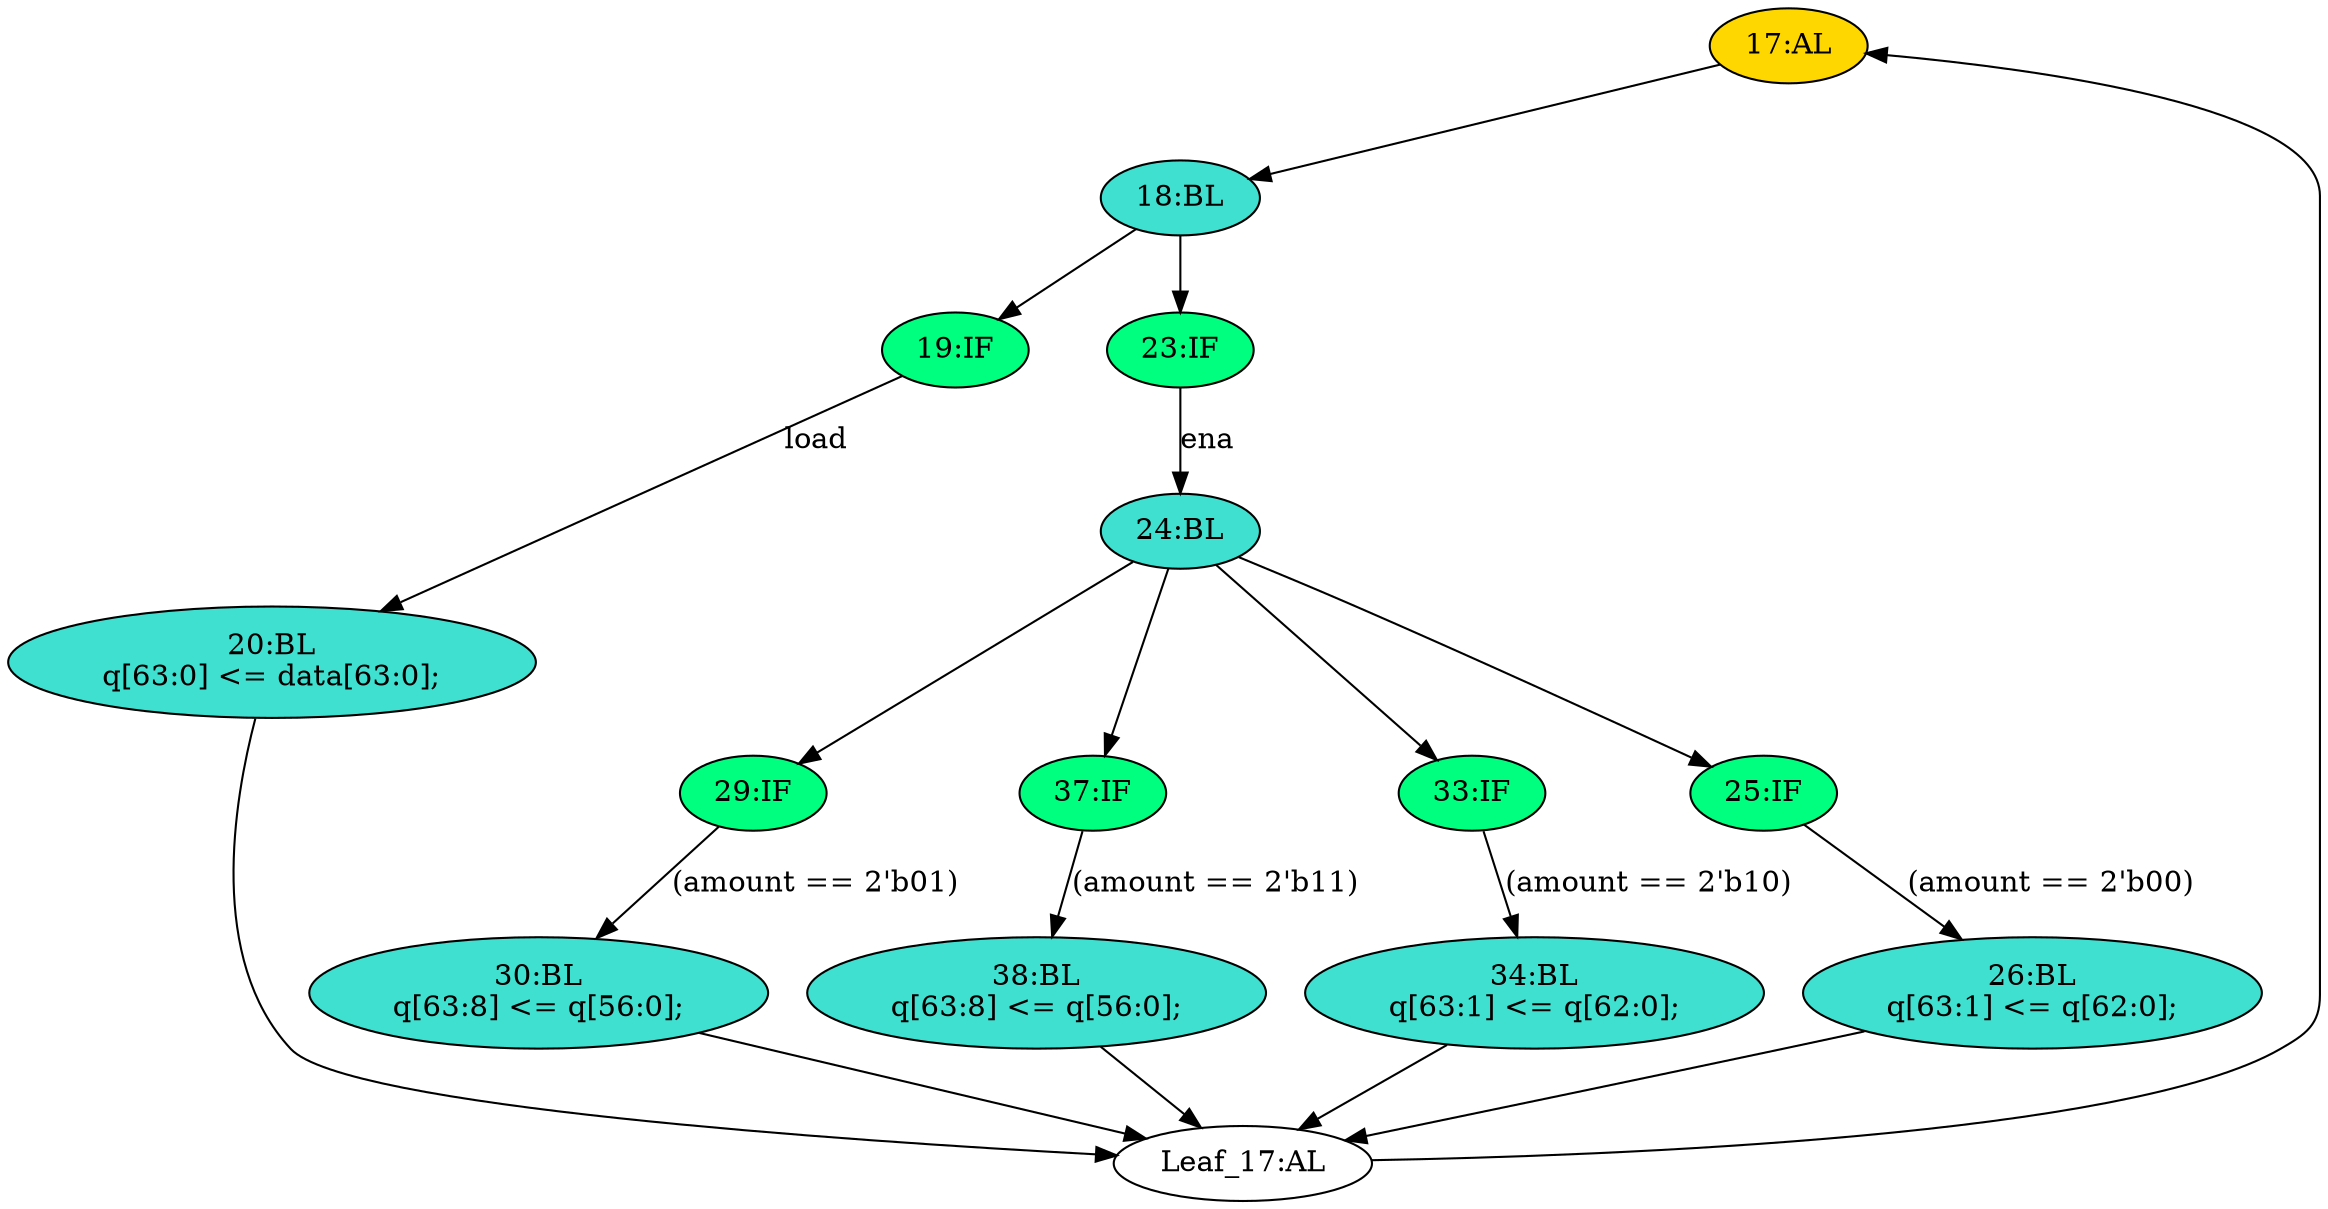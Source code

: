 strict digraph "compose( ,  )" {
	node [label="\N"];
	"17:AL"	[ast="<pyverilog.vparser.ast.Always object at 0x7f28b5ab71d0>",
		clk_sens=True,
		fillcolor=gold,
		label="17:AL",
		sens="['clk']",
		statements="[]",
		style=filled,
		typ=Always,
		use_var="['load', 'q', 'amount', 'data', 'ena']"];
	"18:BL"	[ast="<pyverilog.vparser.ast.Block object at 0x7f28b5aa3d10>",
		fillcolor=turquoise,
		label="18:BL",
		statements="[]",
		style=filled,
		typ=Block];
	"17:AL" -> "18:BL"	[cond="[]",
		lineno=None];
	"29:IF"	[ast="<pyverilog.vparser.ast.IfStatement object at 0x7f28b5aa6f50>",
		fillcolor=springgreen,
		label="29:IF",
		statements="[]",
		style=filled,
		typ=IfStatement];
	"30:BL"	[ast="<pyverilog.vparser.ast.Block object at 0x7f28b5b20d10>",
		fillcolor=turquoise,
		label="30:BL
q[63:8] <= q[56:0];",
		statements="[<pyverilog.vparser.ast.NonblockingSubstitution object at 0x7f28b5b20450>]",
		style=filled,
		typ=Block];
	"29:IF" -> "30:BL"	[cond="['amount']",
		label="(amount == 2'b01)",
		lineno=29];
	"37:IF"	[ast="<pyverilog.vparser.ast.IfStatement object at 0x7f28b5718bd0>",
		fillcolor=springgreen,
		label="37:IF",
		statements="[]",
		style=filled,
		typ=IfStatement];
	"38:BL"	[ast="<pyverilog.vparser.ast.Block object at 0x7f28b5718910>",
		fillcolor=turquoise,
		label="38:BL
q[63:8] <= q[56:0];",
		statements="[<pyverilog.vparser.ast.NonblockingSubstitution object at 0x7f28b5718fd0>]",
		style=filled,
		typ=Block];
	"37:IF" -> "38:BL"	[cond="['amount']",
		label="(amount == 2'b11)",
		lineno=37];
	"33:IF"	[ast="<pyverilog.vparser.ast.IfStatement object at 0x7f28b5ac6150>",
		fillcolor=springgreen,
		label="33:IF",
		statements="[]",
		style=filled,
		typ=IfStatement];
	"34:BL"	[ast="<pyverilog.vparser.ast.Block object at 0x7f28b57183d0>",
		fillcolor=turquoise,
		label="34:BL
q[63:1] <= q[62:0];",
		statements="[<pyverilog.vparser.ast.NonblockingSubstitution object at 0x7f28b5718350>]",
		style=filled,
		typ=Block];
	"33:IF" -> "34:BL"	[cond="['amount']",
		label="(amount == 2'b10)",
		lineno=33];
	"Leaf_17:AL"	[def_var="['q']",
		label="Leaf_17:AL"];
	"30:BL" -> "Leaf_17:AL"	[cond="[]",
		lineno=None];
	"24:BL"	[ast="<pyverilog.vparser.ast.Block object at 0x7f28b5b20810>",
		fillcolor=turquoise,
		label="24:BL",
		statements="[]",
		style=filled,
		typ=Block];
	"24:BL" -> "29:IF"	[cond="[]",
		lineno=None];
	"24:BL" -> "37:IF"	[cond="[]",
		lineno=None];
	"24:BL" -> "33:IF"	[cond="[]",
		lineno=None];
	"25:IF"	[ast="<pyverilog.vparser.ast.IfStatement object at 0x7f28b5abd6d0>",
		fillcolor=springgreen,
		label="25:IF",
		statements="[]",
		style=filled,
		typ=IfStatement];
	"24:BL" -> "25:IF"	[cond="[]",
		lineno=None];
	"19:IF"	[ast="<pyverilog.vparser.ast.IfStatement object at 0x7f28b5aa3790>",
		fillcolor=springgreen,
		label="19:IF",
		statements="[]",
		style=filled,
		typ=IfStatement];
	"20:BL"	[ast="<pyverilog.vparser.ast.Block object at 0x7f28b5aa3890>",
		fillcolor=turquoise,
		label="20:BL
q[63:0] <= data[63:0];",
		statements="[<pyverilog.vparser.ast.NonblockingSubstitution object at 0x7f28b5a4e550>]",
		style=filled,
		typ=Block];
	"19:IF" -> "20:BL"	[cond="['load']",
		label=load,
		lineno=19];
	"18:BL" -> "19:IF"	[cond="[]",
		lineno=None];
	"23:IF"	[ast="<pyverilog.vparser.ast.IfStatement object at 0x7f28b5ab1150>",
		fillcolor=springgreen,
		label="23:IF",
		statements="[]",
		style=filled,
		typ=IfStatement];
	"18:BL" -> "23:IF"	[cond="[]",
		lineno=None];
	"38:BL" -> "Leaf_17:AL"	[cond="[]",
		lineno=None];
	"26:BL"	[ast="<pyverilog.vparser.ast.Block object at 0x7f28b5aa6e90>",
		fillcolor=turquoise,
		label="26:BL
q[63:1] <= q[62:0];",
		statements="[<pyverilog.vparser.ast.NonblockingSubstitution object at 0x7f28b5aa6ad0>]",
		style=filled,
		typ=Block];
	"25:IF" -> "26:BL"	[cond="['amount']",
		label="(amount == 2'b00)",
		lineno=25];
	"34:BL" -> "Leaf_17:AL"	[cond="[]",
		lineno=None];
	"23:IF" -> "24:BL"	[cond="['ena']",
		label=ena,
		lineno=23];
	"20:BL" -> "Leaf_17:AL"	[cond="[]",
		lineno=None];
	"26:BL" -> "Leaf_17:AL"	[cond="[]",
		lineno=None];
	"Leaf_17:AL" -> "17:AL";
}

